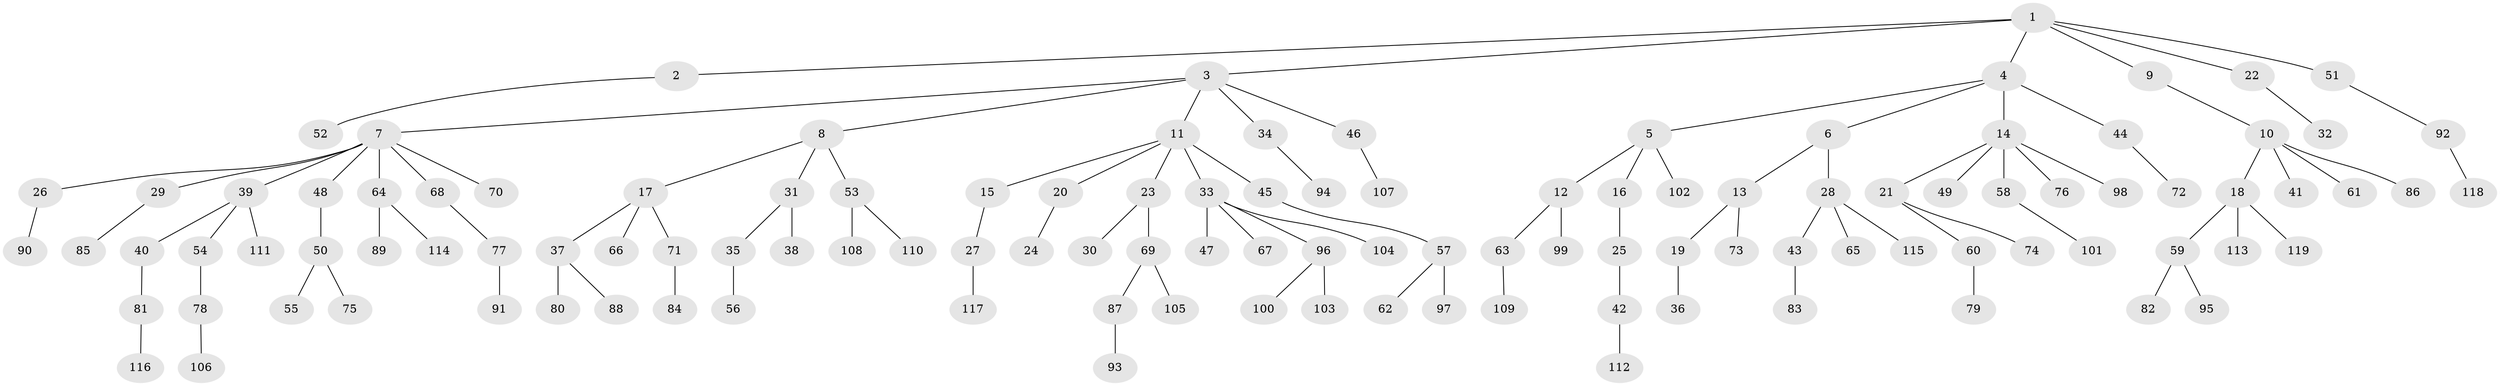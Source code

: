 // coarse degree distribution, {6: 0.03571428571428571, 5: 0.03571428571428571, 3: 0.11904761904761904, 4: 0.023809523809523808, 2: 0.27380952380952384, 1: 0.5, 7: 0.011904761904761904}
// Generated by graph-tools (version 1.1) at 2025/37/03/04/25 23:37:24]
// undirected, 119 vertices, 118 edges
graph export_dot {
  node [color=gray90,style=filled];
  1;
  2;
  3;
  4;
  5;
  6;
  7;
  8;
  9;
  10;
  11;
  12;
  13;
  14;
  15;
  16;
  17;
  18;
  19;
  20;
  21;
  22;
  23;
  24;
  25;
  26;
  27;
  28;
  29;
  30;
  31;
  32;
  33;
  34;
  35;
  36;
  37;
  38;
  39;
  40;
  41;
  42;
  43;
  44;
  45;
  46;
  47;
  48;
  49;
  50;
  51;
  52;
  53;
  54;
  55;
  56;
  57;
  58;
  59;
  60;
  61;
  62;
  63;
  64;
  65;
  66;
  67;
  68;
  69;
  70;
  71;
  72;
  73;
  74;
  75;
  76;
  77;
  78;
  79;
  80;
  81;
  82;
  83;
  84;
  85;
  86;
  87;
  88;
  89;
  90;
  91;
  92;
  93;
  94;
  95;
  96;
  97;
  98;
  99;
  100;
  101;
  102;
  103;
  104;
  105;
  106;
  107;
  108;
  109;
  110;
  111;
  112;
  113;
  114;
  115;
  116;
  117;
  118;
  119;
  1 -- 2;
  1 -- 3;
  1 -- 4;
  1 -- 9;
  1 -- 22;
  1 -- 51;
  2 -- 52;
  3 -- 7;
  3 -- 8;
  3 -- 11;
  3 -- 34;
  3 -- 46;
  4 -- 5;
  4 -- 6;
  4 -- 14;
  4 -- 44;
  5 -- 12;
  5 -- 16;
  5 -- 102;
  6 -- 13;
  6 -- 28;
  7 -- 26;
  7 -- 29;
  7 -- 39;
  7 -- 48;
  7 -- 64;
  7 -- 68;
  7 -- 70;
  8 -- 17;
  8 -- 31;
  8 -- 53;
  9 -- 10;
  10 -- 18;
  10 -- 41;
  10 -- 61;
  10 -- 86;
  11 -- 15;
  11 -- 20;
  11 -- 23;
  11 -- 33;
  11 -- 45;
  12 -- 63;
  12 -- 99;
  13 -- 19;
  13 -- 73;
  14 -- 21;
  14 -- 49;
  14 -- 58;
  14 -- 76;
  14 -- 98;
  15 -- 27;
  16 -- 25;
  17 -- 37;
  17 -- 66;
  17 -- 71;
  18 -- 59;
  18 -- 113;
  18 -- 119;
  19 -- 36;
  20 -- 24;
  21 -- 60;
  21 -- 74;
  22 -- 32;
  23 -- 30;
  23 -- 69;
  25 -- 42;
  26 -- 90;
  27 -- 117;
  28 -- 43;
  28 -- 65;
  28 -- 115;
  29 -- 85;
  31 -- 35;
  31 -- 38;
  33 -- 47;
  33 -- 67;
  33 -- 96;
  33 -- 104;
  34 -- 94;
  35 -- 56;
  37 -- 80;
  37 -- 88;
  39 -- 40;
  39 -- 54;
  39 -- 111;
  40 -- 81;
  42 -- 112;
  43 -- 83;
  44 -- 72;
  45 -- 57;
  46 -- 107;
  48 -- 50;
  50 -- 55;
  50 -- 75;
  51 -- 92;
  53 -- 108;
  53 -- 110;
  54 -- 78;
  57 -- 62;
  57 -- 97;
  58 -- 101;
  59 -- 82;
  59 -- 95;
  60 -- 79;
  63 -- 109;
  64 -- 89;
  64 -- 114;
  68 -- 77;
  69 -- 87;
  69 -- 105;
  71 -- 84;
  77 -- 91;
  78 -- 106;
  81 -- 116;
  87 -- 93;
  92 -- 118;
  96 -- 100;
  96 -- 103;
}
